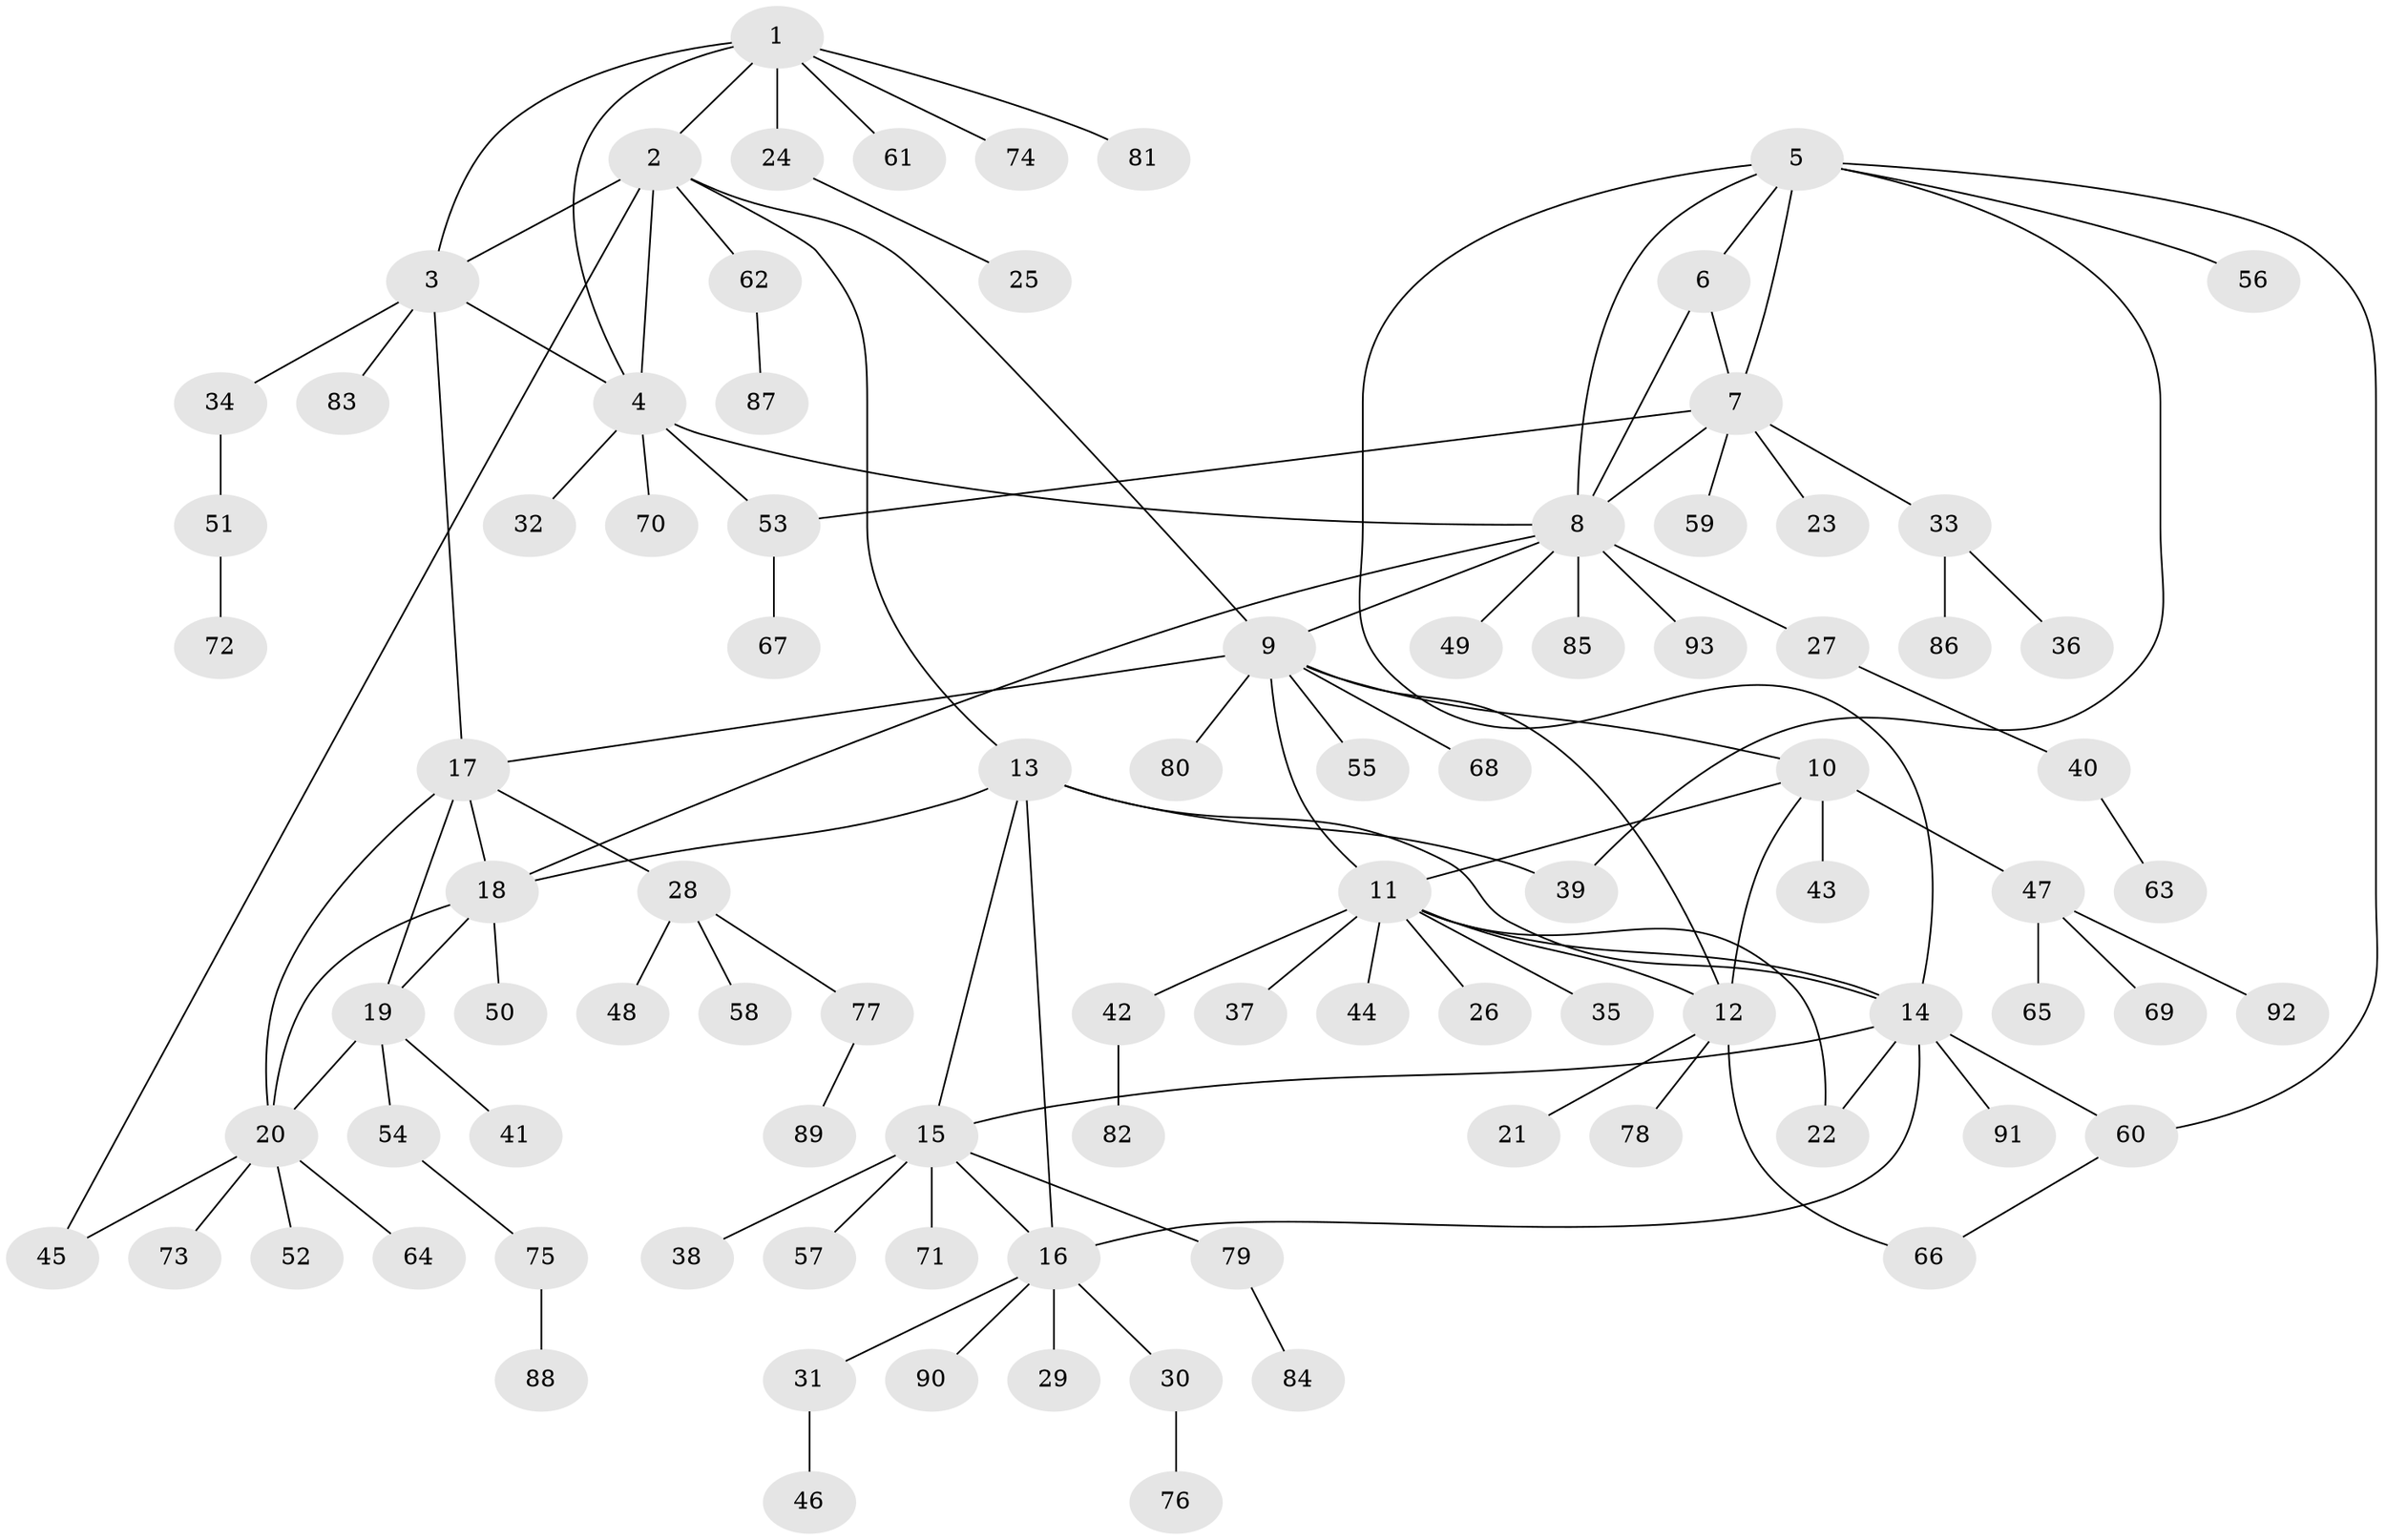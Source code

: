 // Generated by graph-tools (version 1.1) at 2025/11/02/27/25 16:11:34]
// undirected, 93 vertices, 119 edges
graph export_dot {
graph [start="1"]
  node [color=gray90,style=filled];
  1;
  2;
  3;
  4;
  5;
  6;
  7;
  8;
  9;
  10;
  11;
  12;
  13;
  14;
  15;
  16;
  17;
  18;
  19;
  20;
  21;
  22;
  23;
  24;
  25;
  26;
  27;
  28;
  29;
  30;
  31;
  32;
  33;
  34;
  35;
  36;
  37;
  38;
  39;
  40;
  41;
  42;
  43;
  44;
  45;
  46;
  47;
  48;
  49;
  50;
  51;
  52;
  53;
  54;
  55;
  56;
  57;
  58;
  59;
  60;
  61;
  62;
  63;
  64;
  65;
  66;
  67;
  68;
  69;
  70;
  71;
  72;
  73;
  74;
  75;
  76;
  77;
  78;
  79;
  80;
  81;
  82;
  83;
  84;
  85;
  86;
  87;
  88;
  89;
  90;
  91;
  92;
  93;
  1 -- 2;
  1 -- 3;
  1 -- 4;
  1 -- 24;
  1 -- 61;
  1 -- 74;
  1 -- 81;
  2 -- 3;
  2 -- 4;
  2 -- 9;
  2 -- 13;
  2 -- 45;
  2 -- 62;
  3 -- 4;
  3 -- 17;
  3 -- 34;
  3 -- 83;
  4 -- 8;
  4 -- 32;
  4 -- 53;
  4 -- 70;
  5 -- 6;
  5 -- 7;
  5 -- 8;
  5 -- 14;
  5 -- 39;
  5 -- 56;
  5 -- 60;
  6 -- 7;
  6 -- 8;
  7 -- 8;
  7 -- 23;
  7 -- 33;
  7 -- 53;
  7 -- 59;
  8 -- 9;
  8 -- 18;
  8 -- 27;
  8 -- 49;
  8 -- 85;
  8 -- 93;
  9 -- 10;
  9 -- 11;
  9 -- 12;
  9 -- 17;
  9 -- 55;
  9 -- 68;
  9 -- 80;
  10 -- 11;
  10 -- 12;
  10 -- 43;
  10 -- 47;
  11 -- 12;
  11 -- 14;
  11 -- 22;
  11 -- 26;
  11 -- 35;
  11 -- 37;
  11 -- 42;
  11 -- 44;
  12 -- 21;
  12 -- 66;
  12 -- 78;
  13 -- 14;
  13 -- 15;
  13 -- 16;
  13 -- 18;
  13 -- 39;
  14 -- 15;
  14 -- 16;
  14 -- 22;
  14 -- 60;
  14 -- 91;
  15 -- 16;
  15 -- 38;
  15 -- 57;
  15 -- 71;
  15 -- 79;
  16 -- 29;
  16 -- 30;
  16 -- 31;
  16 -- 90;
  17 -- 18;
  17 -- 19;
  17 -- 20;
  17 -- 28;
  18 -- 19;
  18 -- 20;
  18 -- 50;
  19 -- 20;
  19 -- 41;
  19 -- 54;
  20 -- 45;
  20 -- 52;
  20 -- 64;
  20 -- 73;
  24 -- 25;
  27 -- 40;
  28 -- 48;
  28 -- 58;
  28 -- 77;
  30 -- 76;
  31 -- 46;
  33 -- 36;
  33 -- 86;
  34 -- 51;
  40 -- 63;
  42 -- 82;
  47 -- 65;
  47 -- 69;
  47 -- 92;
  51 -- 72;
  53 -- 67;
  54 -- 75;
  60 -- 66;
  62 -- 87;
  75 -- 88;
  77 -- 89;
  79 -- 84;
}
